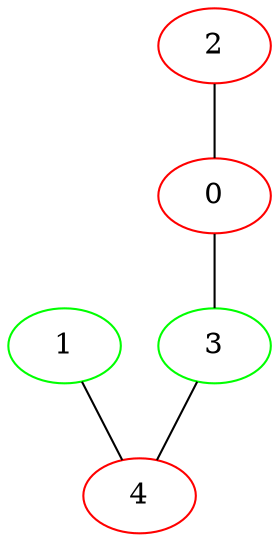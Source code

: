graph G {
0[color=red];
1[color=green];
2[color=red];
3[color=green];
4[color=red];
2--0 ;
0--3 ;
1--4 ;
3--4 ;
}
